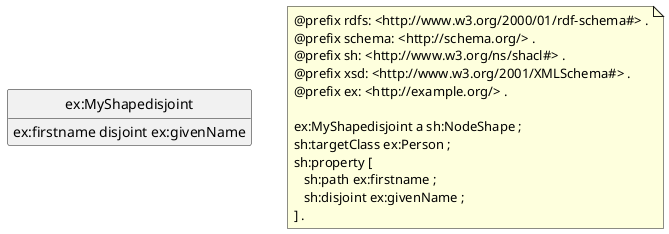 @startuml
class "ex:MyShapedisjoint"
"ex:MyShapedisjoint" : ex:firstname disjoint ex:givenName

note as N1
@prefix rdfs: <http://www.w3.org/2000/01/rdf-schema#> .
@prefix schema: <http://schema.org/> .
@prefix sh: <http://www.w3.org/ns/shacl#> .
@prefix xsd: <http://www.w3.org/2001/XMLSchema#> .
@prefix ex: <http://example.org/> .

ex:MyShapedisjoint a sh:NodeShape ;
sh:targetClass ex:Person ;
sh:property [
   sh:path ex:firstname ;
   sh:disjoint ex:givenName ;
] .
end note

hide circle
hide empty members
@enduml
